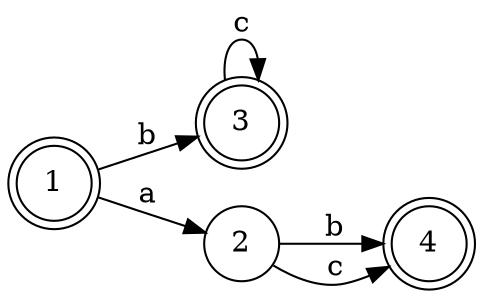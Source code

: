 digraph ab {
    rankdir=LR;
    size="8,5"
    node [shape = doublecircle]; 1, 4,3;
    node [shape = circle];
    1->2 [label = "a"]
    2->4 [label = "b"]
    2->4 [label = "c"]
    1->3 [label = "b"]
    3->3 [label = "c"]
}

